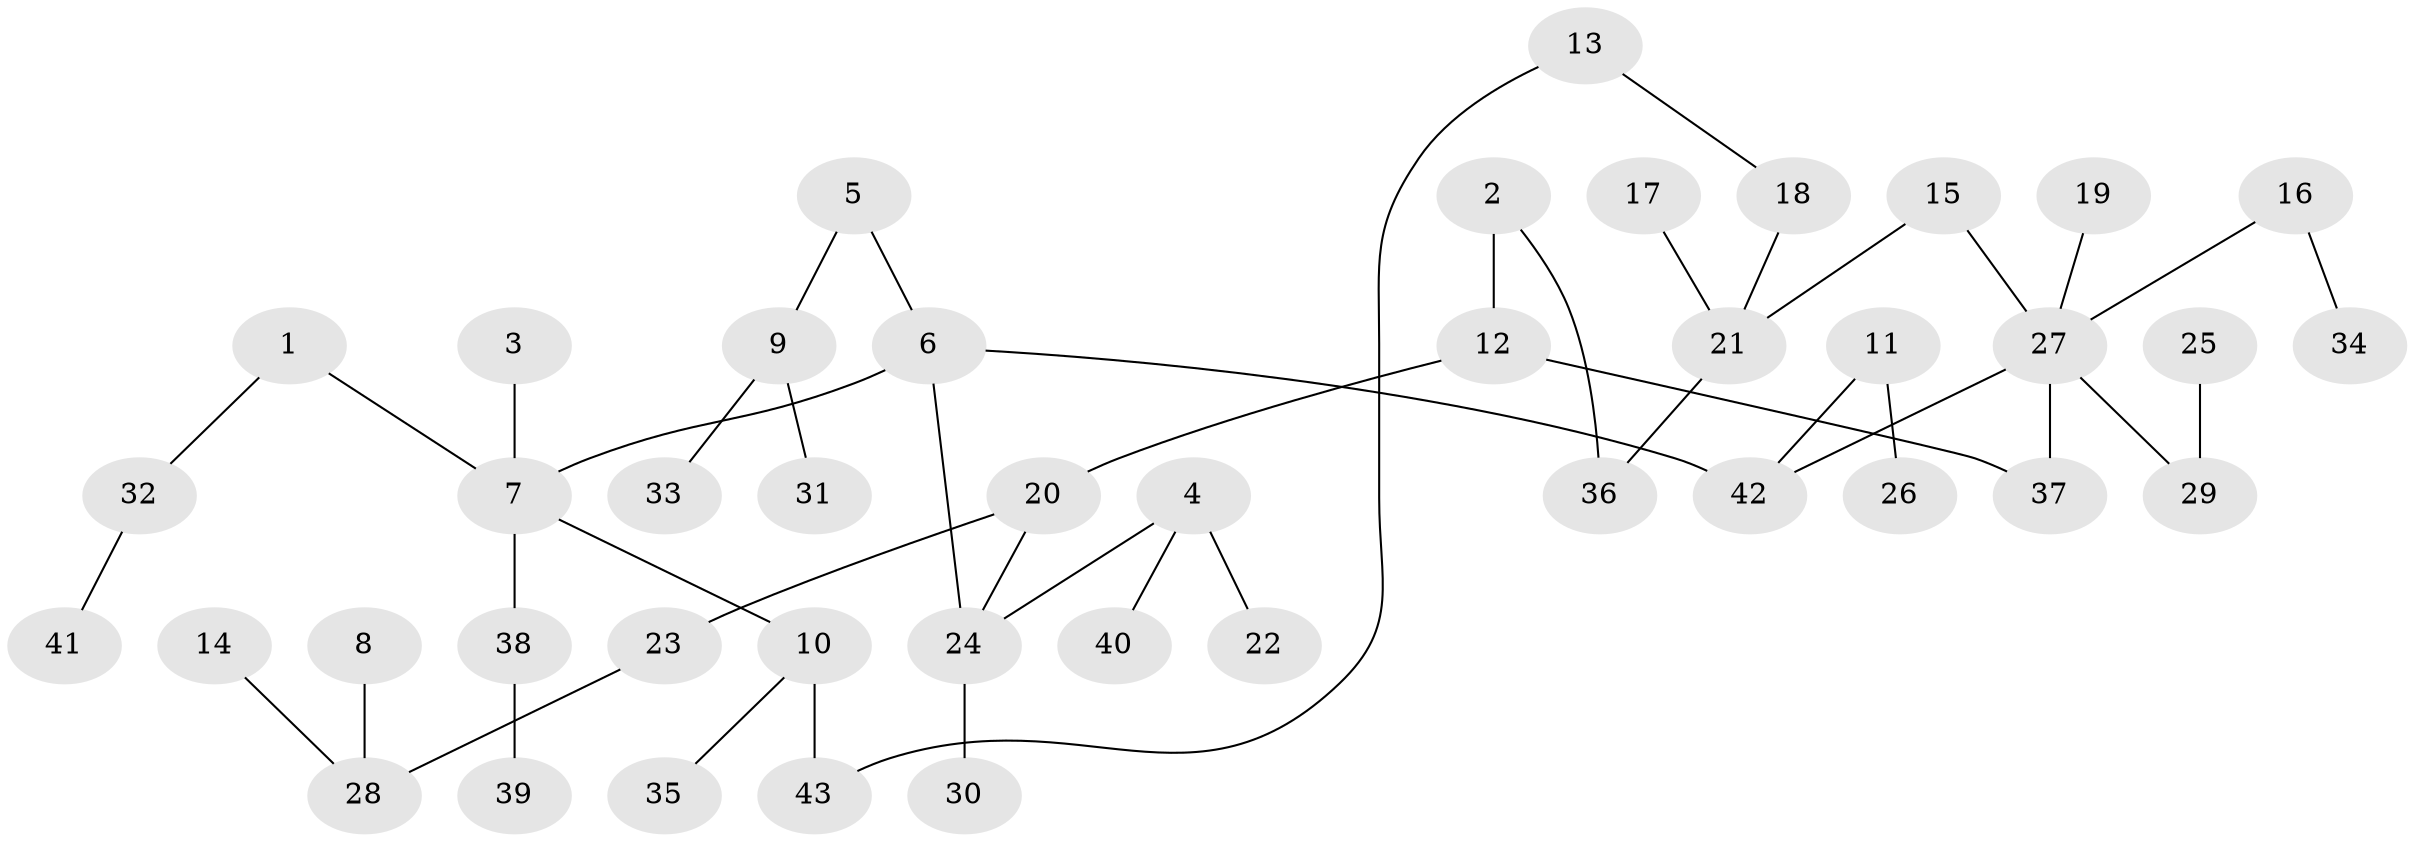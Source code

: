 // original degree distribution, {6: 0.03529411764705882, 4: 0.047058823529411764, 1: 0.4823529411764706, 3: 0.16470588235294117, 2: 0.23529411764705882, 5: 0.023529411764705882, 7: 0.011764705882352941}
// Generated by graph-tools (version 1.1) at 2025/01/03/09/25 03:01:11]
// undirected, 43 vertices, 45 edges
graph export_dot {
graph [start="1"]
  node [color=gray90,style=filled];
  1;
  2;
  3;
  4;
  5;
  6;
  7;
  8;
  9;
  10;
  11;
  12;
  13;
  14;
  15;
  16;
  17;
  18;
  19;
  20;
  21;
  22;
  23;
  24;
  25;
  26;
  27;
  28;
  29;
  30;
  31;
  32;
  33;
  34;
  35;
  36;
  37;
  38;
  39;
  40;
  41;
  42;
  43;
  1 -- 7 [weight=1.0];
  1 -- 32 [weight=1.0];
  2 -- 12 [weight=1.0];
  2 -- 36 [weight=1.0];
  3 -- 7 [weight=1.0];
  4 -- 22 [weight=1.0];
  4 -- 24 [weight=1.0];
  4 -- 40 [weight=1.0];
  5 -- 6 [weight=1.0];
  5 -- 9 [weight=1.0];
  6 -- 7 [weight=1.0];
  6 -- 24 [weight=1.0];
  6 -- 42 [weight=1.0];
  7 -- 10 [weight=1.0];
  7 -- 38 [weight=1.0];
  8 -- 28 [weight=1.0];
  9 -- 31 [weight=1.0];
  9 -- 33 [weight=1.0];
  10 -- 35 [weight=1.0];
  10 -- 43 [weight=1.0];
  11 -- 26 [weight=1.0];
  11 -- 42 [weight=1.0];
  12 -- 20 [weight=1.0];
  12 -- 37 [weight=1.0];
  13 -- 18 [weight=1.0];
  13 -- 43 [weight=1.0];
  14 -- 28 [weight=1.0];
  15 -- 21 [weight=1.0];
  15 -- 27 [weight=1.0];
  16 -- 27 [weight=1.0];
  16 -- 34 [weight=1.0];
  17 -- 21 [weight=1.0];
  18 -- 21 [weight=1.0];
  19 -- 27 [weight=1.0];
  20 -- 23 [weight=1.0];
  20 -- 24 [weight=1.0];
  21 -- 36 [weight=1.0];
  23 -- 28 [weight=1.0];
  24 -- 30 [weight=1.0];
  25 -- 29 [weight=1.0];
  27 -- 29 [weight=1.0];
  27 -- 37 [weight=1.0];
  27 -- 42 [weight=1.0];
  32 -- 41 [weight=1.0];
  38 -- 39 [weight=1.0];
}
